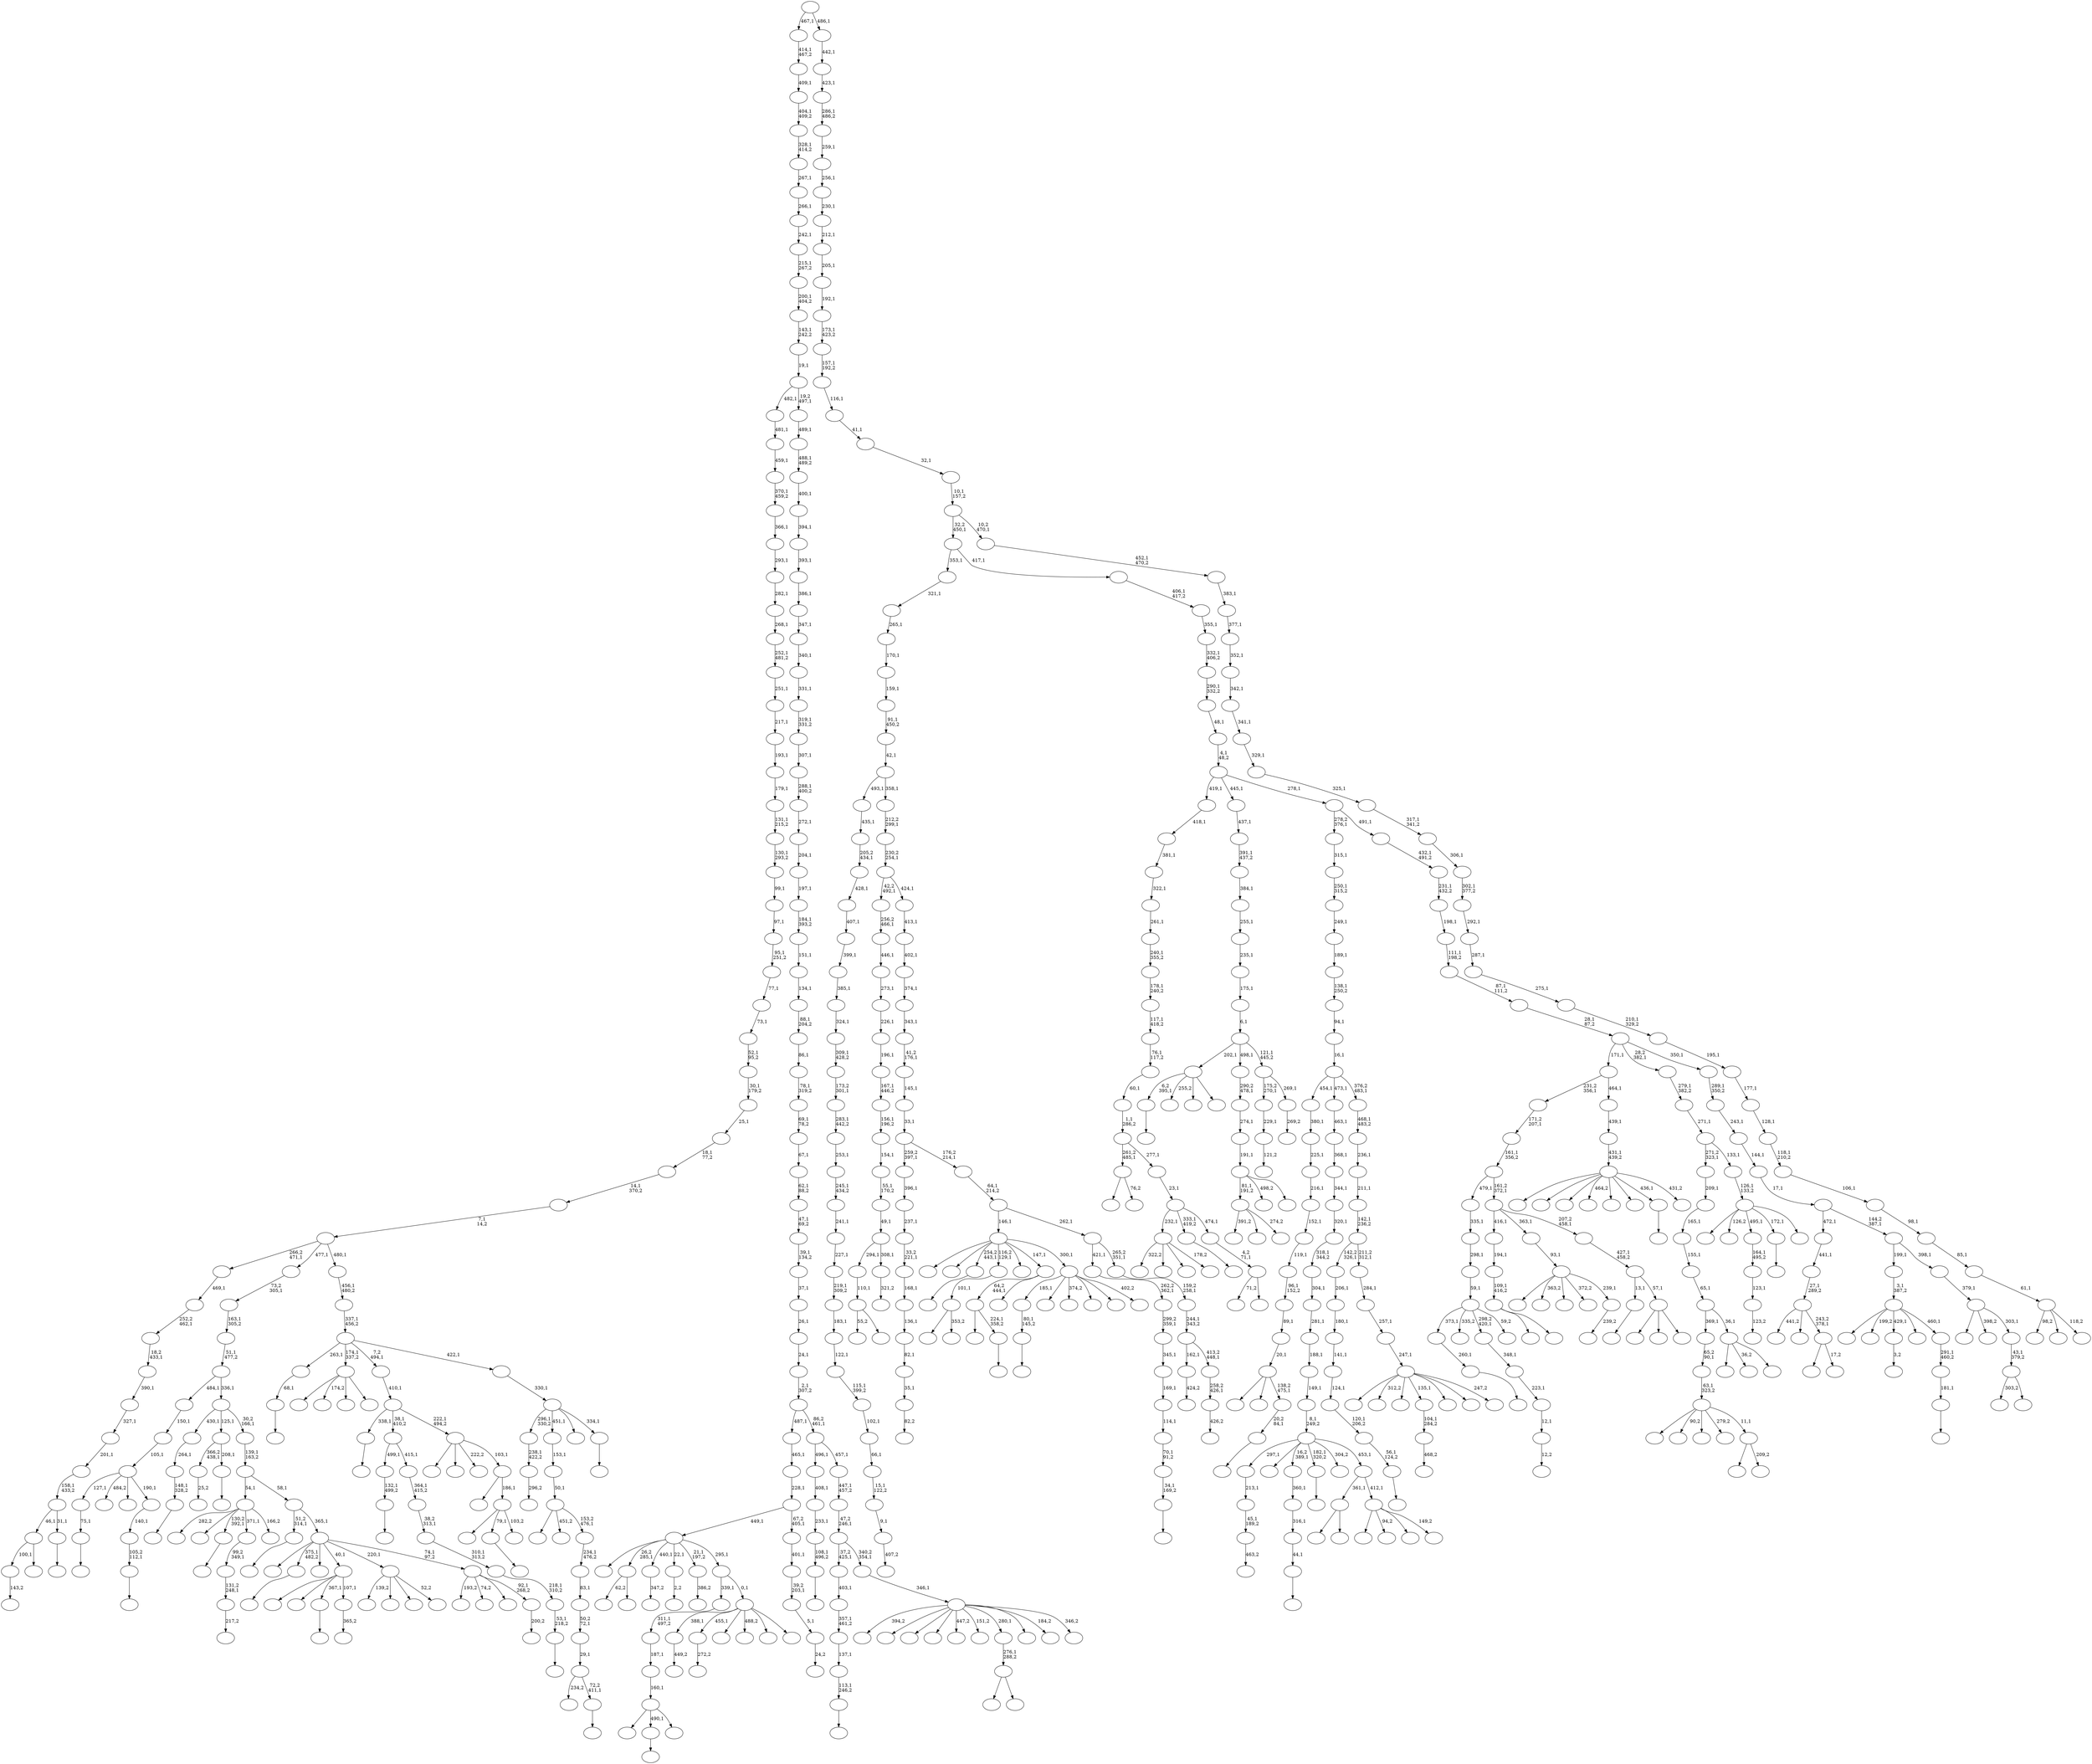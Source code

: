digraph T {
	700 [label=""]
	699 [label=""]
	698 [label=""]
	697 [label=""]
	696 [label=""]
	695 [label=""]
	694 [label=""]
	693 [label=""]
	692 [label=""]
	691 [label=""]
	690 [label=""]
	689 [label=""]
	688 [label=""]
	687 [label=""]
	686 [label=""]
	685 [label=""]
	684 [label=""]
	683 [label=""]
	682 [label=""]
	681 [label=""]
	680 [label=""]
	679 [label=""]
	678 [label=""]
	677 [label=""]
	676 [label=""]
	675 [label=""]
	674 [label=""]
	673 [label=""]
	672 [label=""]
	671 [label=""]
	670 [label=""]
	669 [label=""]
	668 [label=""]
	667 [label=""]
	666 [label=""]
	665 [label=""]
	664 [label=""]
	663 [label=""]
	662 [label=""]
	661 [label=""]
	660 [label=""]
	659 [label=""]
	658 [label=""]
	657 [label=""]
	656 [label=""]
	655 [label=""]
	654 [label=""]
	653 [label=""]
	652 [label=""]
	651 [label=""]
	650 [label=""]
	649 [label=""]
	648 [label=""]
	647 [label=""]
	646 [label=""]
	645 [label=""]
	644 [label=""]
	643 [label=""]
	642 [label=""]
	641 [label=""]
	640 [label=""]
	639 [label=""]
	638 [label=""]
	637 [label=""]
	636 [label=""]
	635 [label=""]
	634 [label=""]
	633 [label=""]
	632 [label=""]
	631 [label=""]
	630 [label=""]
	629 [label=""]
	628 [label=""]
	627 [label=""]
	626 [label=""]
	625 [label=""]
	624 [label=""]
	623 [label=""]
	622 [label=""]
	621 [label=""]
	620 [label=""]
	619 [label=""]
	618 [label=""]
	617 [label=""]
	616 [label=""]
	615 [label=""]
	614 [label=""]
	613 [label=""]
	612 [label=""]
	611 [label=""]
	610 [label=""]
	609 [label=""]
	608 [label=""]
	607 [label=""]
	606 [label=""]
	605 [label=""]
	604 [label=""]
	603 [label=""]
	602 [label=""]
	601 [label=""]
	600 [label=""]
	599 [label=""]
	598 [label=""]
	597 [label=""]
	596 [label=""]
	595 [label=""]
	594 [label=""]
	593 [label=""]
	592 [label=""]
	591 [label=""]
	590 [label=""]
	589 [label=""]
	588 [label=""]
	587 [label=""]
	586 [label=""]
	585 [label=""]
	584 [label=""]
	583 [label=""]
	582 [label=""]
	581 [label=""]
	580 [label=""]
	579 [label=""]
	578 [label=""]
	577 [label=""]
	576 [label=""]
	575 [label=""]
	574 [label=""]
	573 [label=""]
	572 [label=""]
	571 [label=""]
	570 [label=""]
	569 [label=""]
	568 [label=""]
	567 [label=""]
	566 [label=""]
	565 [label=""]
	564 [label=""]
	563 [label=""]
	562 [label=""]
	561 [label=""]
	560 [label=""]
	559 [label=""]
	558 [label=""]
	557 [label=""]
	556 [label=""]
	555 [label=""]
	554 [label=""]
	553 [label=""]
	552 [label=""]
	551 [label=""]
	550 [label=""]
	549 [label=""]
	548 [label=""]
	547 [label=""]
	546 [label=""]
	545 [label=""]
	544 [label=""]
	543 [label=""]
	542 [label=""]
	541 [label=""]
	540 [label=""]
	539 [label=""]
	538 [label=""]
	537 [label=""]
	536 [label=""]
	535 [label=""]
	534 [label=""]
	533 [label=""]
	532 [label=""]
	531 [label=""]
	530 [label=""]
	529 [label=""]
	528 [label=""]
	527 [label=""]
	526 [label=""]
	525 [label=""]
	524 [label=""]
	523 [label=""]
	522 [label=""]
	521 [label=""]
	520 [label=""]
	519 [label=""]
	518 [label=""]
	517 [label=""]
	516 [label=""]
	515 [label=""]
	514 [label=""]
	513 [label=""]
	512 [label=""]
	511 [label=""]
	510 [label=""]
	509 [label=""]
	508 [label=""]
	507 [label=""]
	506 [label=""]
	505 [label=""]
	504 [label=""]
	503 [label=""]
	502 [label=""]
	501 [label=""]
	500 [label=""]
	499 [label=""]
	498 [label=""]
	497 [label=""]
	496 [label=""]
	495 [label=""]
	494 [label=""]
	493 [label=""]
	492 [label=""]
	491 [label=""]
	490 [label=""]
	489 [label=""]
	488 [label=""]
	487 [label=""]
	486 [label=""]
	485 [label=""]
	484 [label=""]
	483 [label=""]
	482 [label=""]
	481 [label=""]
	480 [label=""]
	479 [label=""]
	478 [label=""]
	477 [label=""]
	476 [label=""]
	475 [label=""]
	474 [label=""]
	473 [label=""]
	472 [label=""]
	471 [label=""]
	470 [label=""]
	469 [label=""]
	468 [label=""]
	467 [label=""]
	466 [label=""]
	465 [label=""]
	464 [label=""]
	463 [label=""]
	462 [label=""]
	461 [label=""]
	460 [label=""]
	459 [label=""]
	458 [label=""]
	457 [label=""]
	456 [label=""]
	455 [label=""]
	454 [label=""]
	453 [label=""]
	452 [label=""]
	451 [label=""]
	450 [label=""]
	449 [label=""]
	448 [label=""]
	447 [label=""]
	446 [label=""]
	445 [label=""]
	444 [label=""]
	443 [label=""]
	442 [label=""]
	441 [label=""]
	440 [label=""]
	439 [label=""]
	438 [label=""]
	437 [label=""]
	436 [label=""]
	435 [label=""]
	434 [label=""]
	433 [label=""]
	432 [label=""]
	431 [label=""]
	430 [label=""]
	429 [label=""]
	428 [label=""]
	427 [label=""]
	426 [label=""]
	425 [label=""]
	424 [label=""]
	423 [label=""]
	422 [label=""]
	421 [label=""]
	420 [label=""]
	419 [label=""]
	418 [label=""]
	417 [label=""]
	416 [label=""]
	415 [label=""]
	414 [label=""]
	413 [label=""]
	412 [label=""]
	411 [label=""]
	410 [label=""]
	409 [label=""]
	408 [label=""]
	407 [label=""]
	406 [label=""]
	405 [label=""]
	404 [label=""]
	403 [label=""]
	402 [label=""]
	401 [label=""]
	400 [label=""]
	399 [label=""]
	398 [label=""]
	397 [label=""]
	396 [label=""]
	395 [label=""]
	394 [label=""]
	393 [label=""]
	392 [label=""]
	391 [label=""]
	390 [label=""]
	389 [label=""]
	388 [label=""]
	387 [label=""]
	386 [label=""]
	385 [label=""]
	384 [label=""]
	383 [label=""]
	382 [label=""]
	381 [label=""]
	380 [label=""]
	379 [label=""]
	378 [label=""]
	377 [label=""]
	376 [label=""]
	375 [label=""]
	374 [label=""]
	373 [label=""]
	372 [label=""]
	371 [label=""]
	370 [label=""]
	369 [label=""]
	368 [label=""]
	367 [label=""]
	366 [label=""]
	365 [label=""]
	364 [label=""]
	363 [label=""]
	362 [label=""]
	361 [label=""]
	360 [label=""]
	359 [label=""]
	358 [label=""]
	357 [label=""]
	356 [label=""]
	355 [label=""]
	354 [label=""]
	353 [label=""]
	352 [label=""]
	351 [label=""]
	350 [label=""]
	349 [label=""]
	348 [label=""]
	347 [label=""]
	346 [label=""]
	345 [label=""]
	344 [label=""]
	343 [label=""]
	342 [label=""]
	341 [label=""]
	340 [label=""]
	339 [label=""]
	338 [label=""]
	337 [label=""]
	336 [label=""]
	335 [label=""]
	334 [label=""]
	333 [label=""]
	332 [label=""]
	331 [label=""]
	330 [label=""]
	329 [label=""]
	328 [label=""]
	327 [label=""]
	326 [label=""]
	325 [label=""]
	324 [label=""]
	323 [label=""]
	322 [label=""]
	321 [label=""]
	320 [label=""]
	319 [label=""]
	318 [label=""]
	317 [label=""]
	316 [label=""]
	315 [label=""]
	314 [label=""]
	313 [label=""]
	312 [label=""]
	311 [label=""]
	310 [label=""]
	309 [label=""]
	308 [label=""]
	307 [label=""]
	306 [label=""]
	305 [label=""]
	304 [label=""]
	303 [label=""]
	302 [label=""]
	301 [label=""]
	300 [label=""]
	299 [label=""]
	298 [label=""]
	297 [label=""]
	296 [label=""]
	295 [label=""]
	294 [label=""]
	293 [label=""]
	292 [label=""]
	291 [label=""]
	290 [label=""]
	289 [label=""]
	288 [label=""]
	287 [label=""]
	286 [label=""]
	285 [label=""]
	284 [label=""]
	283 [label=""]
	282 [label=""]
	281 [label=""]
	280 [label=""]
	279 [label=""]
	278 [label=""]
	277 [label=""]
	276 [label=""]
	275 [label=""]
	274 [label=""]
	273 [label=""]
	272 [label=""]
	271 [label=""]
	270 [label=""]
	269 [label=""]
	268 [label=""]
	267 [label=""]
	266 [label=""]
	265 [label=""]
	264 [label=""]
	263 [label=""]
	262 [label=""]
	261 [label=""]
	260 [label=""]
	259 [label=""]
	258 [label=""]
	257 [label=""]
	256 [label=""]
	255 [label=""]
	254 [label=""]
	253 [label=""]
	252 [label=""]
	251 [label=""]
	250 [label=""]
	249 [label=""]
	248 [label=""]
	247 [label=""]
	246 [label=""]
	245 [label=""]
	244 [label=""]
	243 [label=""]
	242 [label=""]
	241 [label=""]
	240 [label=""]
	239 [label=""]
	238 [label=""]
	237 [label=""]
	236 [label=""]
	235 [label=""]
	234 [label=""]
	233 [label=""]
	232 [label=""]
	231 [label=""]
	230 [label=""]
	229 [label=""]
	228 [label=""]
	227 [label=""]
	226 [label=""]
	225 [label=""]
	224 [label=""]
	223 [label=""]
	222 [label=""]
	221 [label=""]
	220 [label=""]
	219 [label=""]
	218 [label=""]
	217 [label=""]
	216 [label=""]
	215 [label=""]
	214 [label=""]
	213 [label=""]
	212 [label=""]
	211 [label=""]
	210 [label=""]
	209 [label=""]
	208 [label=""]
	207 [label=""]
	206 [label=""]
	205 [label=""]
	204 [label=""]
	203 [label=""]
	202 [label=""]
	201 [label=""]
	200 [label=""]
	199 [label=""]
	198 [label=""]
	197 [label=""]
	196 [label=""]
	195 [label=""]
	194 [label=""]
	193 [label=""]
	192 [label=""]
	191 [label=""]
	190 [label=""]
	189 [label=""]
	188 [label=""]
	187 [label=""]
	186 [label=""]
	185 [label=""]
	184 [label=""]
	183 [label=""]
	182 [label=""]
	181 [label=""]
	180 [label=""]
	179 [label=""]
	178 [label=""]
	177 [label=""]
	176 [label=""]
	175 [label=""]
	174 [label=""]
	173 [label=""]
	172 [label=""]
	171 [label=""]
	170 [label=""]
	169 [label=""]
	168 [label=""]
	167 [label=""]
	166 [label=""]
	165 [label=""]
	164 [label=""]
	163 [label=""]
	162 [label=""]
	161 [label=""]
	160 [label=""]
	159 [label=""]
	158 [label=""]
	157 [label=""]
	156 [label=""]
	155 [label=""]
	154 [label=""]
	153 [label=""]
	152 [label=""]
	151 [label=""]
	150 [label=""]
	149 [label=""]
	148 [label=""]
	147 [label=""]
	146 [label=""]
	145 [label=""]
	144 [label=""]
	143 [label=""]
	142 [label=""]
	141 [label=""]
	140 [label=""]
	139 [label=""]
	138 [label=""]
	137 [label=""]
	136 [label=""]
	135 [label=""]
	134 [label=""]
	133 [label=""]
	132 [label=""]
	131 [label=""]
	130 [label=""]
	129 [label=""]
	128 [label=""]
	127 [label=""]
	126 [label=""]
	125 [label=""]
	124 [label=""]
	123 [label=""]
	122 [label=""]
	121 [label=""]
	120 [label=""]
	119 [label=""]
	118 [label=""]
	117 [label=""]
	116 [label=""]
	115 [label=""]
	114 [label=""]
	113 [label=""]
	112 [label=""]
	111 [label=""]
	110 [label=""]
	109 [label=""]
	108 [label=""]
	107 [label=""]
	106 [label=""]
	105 [label=""]
	104 [label=""]
	103 [label=""]
	102 [label=""]
	101 [label=""]
	100 [label=""]
	99 [label=""]
	98 [label=""]
	97 [label=""]
	96 [label=""]
	95 [label=""]
	94 [label=""]
	93 [label=""]
	92 [label=""]
	91 [label=""]
	90 [label=""]
	89 [label=""]
	88 [label=""]
	87 [label=""]
	86 [label=""]
	85 [label=""]
	84 [label=""]
	83 [label=""]
	82 [label=""]
	81 [label=""]
	80 [label=""]
	79 [label=""]
	78 [label=""]
	77 [label=""]
	76 [label=""]
	75 [label=""]
	74 [label=""]
	73 [label=""]
	72 [label=""]
	71 [label=""]
	70 [label=""]
	69 [label=""]
	68 [label=""]
	67 [label=""]
	66 [label=""]
	65 [label=""]
	64 [label=""]
	63 [label=""]
	62 [label=""]
	61 [label=""]
	60 [label=""]
	59 [label=""]
	58 [label=""]
	57 [label=""]
	56 [label=""]
	55 [label=""]
	54 [label=""]
	53 [label=""]
	52 [label=""]
	51 [label=""]
	50 [label=""]
	49 [label=""]
	48 [label=""]
	47 [label=""]
	46 [label=""]
	45 [label=""]
	44 [label=""]
	43 [label=""]
	42 [label=""]
	41 [label=""]
	40 [label=""]
	39 [label=""]
	38 [label=""]
	37 [label=""]
	36 [label=""]
	35 [label=""]
	34 [label=""]
	33 [label=""]
	32 [label=""]
	31 [label=""]
	30 [label=""]
	29 [label=""]
	28 [label=""]
	27 [label=""]
	26 [label=""]
	25 [label=""]
	24 [label=""]
	23 [label=""]
	22 [label=""]
	21 [label=""]
	20 [label=""]
	19 [label=""]
	18 [label=""]
	17 [label=""]
	16 [label=""]
	15 [label=""]
	14 [label=""]
	13 [label=""]
	12 [label=""]
	11 [label=""]
	10 [label=""]
	9 [label=""]
	8 [label=""]
	7 [label=""]
	6 [label=""]
	5 [label=""]
	4 [label=""]
	3 [label=""]
	2 [label=""]
	1 [label=""]
	0 [label=""]
	699 -> 700 [label="296,2"]
	698 -> 699 [label="238,1\n422,2"]
	694 -> 695 [label="25,2"]
	691 -> 692 [label="143,2"]
	684 -> 685 [label=""]
	682 -> 683 [label=""]
	681 -> 682 [label="56,1\n124,2"]
	680 -> 681 [label="120,1\n206,2"]
	679 -> 680 [label="124,1"]
	678 -> 679 [label="141,1"]
	677 -> 678 [label="180,1"]
	676 -> 677 [label="206,1"]
	674 -> 675 [label=""]
	673 -> 674 [label="75,1"]
	662 -> 663 [label=""]
	659 -> 660 [label="82,2"]
	658 -> 659 [label="35,1"]
	657 -> 658 [label="82,1"]
	656 -> 657 [label="136,1"]
	655 -> 656 [label="168,1"]
	654 -> 655 [label="33,2\n221,1"]
	653 -> 654 [label="237,1"]
	652 -> 653 [label="396,1"]
	650 -> 651 [label=""]
	649 -> 650 [label="80,1\n145,2"]
	642 -> 643 [label="449,2"]
	629 -> 630 [label="463,2"]
	628 -> 629 [label="45,1\n189,2"]
	627 -> 628 [label="213,1"]
	619 -> 620 [label="272,2"]
	615 -> 616 [label="3,2"]
	612 -> 613 [label=""]
	611 -> 612 [label="132,1\n499,2"]
	601 -> 602 [label=""]
	599 -> 600 [label=""]
	596 -> 597 [label="407,2"]
	595 -> 596 [label="9,1"]
	594 -> 595 [label="15,1\n122,2"]
	593 -> 594 [label="66,1"]
	592 -> 593 [label="102,1"]
	591 -> 592 [label="115,1\n399,2"]
	590 -> 591 [label="122,1"]
	589 -> 590 [label="183,1"]
	588 -> 589 [label="219,1\n309,2"]
	587 -> 588 [label="227,1"]
	586 -> 587 [label="241,1"]
	585 -> 586 [label="245,1\n434,2"]
	584 -> 585 [label="253,1"]
	583 -> 584 [label="283,1\n442,2"]
	582 -> 583 [label="173,2\n301,1"]
	581 -> 582 [label="309,1\n428,2"]
	580 -> 581 [label="324,1"]
	579 -> 580 [label="385,1"]
	578 -> 579 [label="399,1"]
	577 -> 578 [label="407,1"]
	576 -> 577 [label="428,1"]
	575 -> 576 [label="205,2\n434,1"]
	574 -> 575 [label="435,1"]
	572 -> 573 [label="424,2"]
	569 -> 570 [label="468,2"]
	568 -> 569 [label="104,1\n284,2"]
	565 -> 566 [label="121,2"]
	564 -> 565 [label="229,1"]
	562 -> 646 [label="62,2"]
	562 -> 563 [label=""]
	560 -> 561 [label=""]
	557 -> 558 [label=""]
	556 -> 557 [label="34,1\n169,2"]
	555 -> 556 [label="70,1\n91,2"]
	554 -> 555 [label="114,1"]
	553 -> 554 [label="169,1"]
	552 -> 553 [label="345,1"]
	551 -> 552 [label="299,2\n359,1"]
	550 -> 551 [label="262,2\n362,1"]
	548 -> 549 [label=""]
	547 -> 548 [label="260,1"]
	545 -> 664 [label="391,2"]
	545 -> 623 [label=""]
	545 -> 546 [label="274,2"]
	543 -> 544 [label=""]
	542 -> 543 [label="108,1\n496,2"]
	541 -> 542 [label="233,1"]
	540 -> 541 [label="408,1"]
	537 -> 637 [label=""]
	537 -> 538 [label="353,2"]
	536 -> 537 [label="101,1"]
	533 -> 534 [label=""]
	529 -> 696 [label="55,2"]
	529 -> 530 [label=""]
	528 -> 529 [label="110,1"]
	526 -> 527 [label=""]
	524 -> 525 [label=""]
	523 -> 524 [label="105,2\n112,1"]
	522 -> 523 [label="140,1"]
	521 -> 673 [label="127,1"]
	521 -> 648 [label="484,2"]
	521 -> 604 [label=""]
	521 -> 522 [label="190,1"]
	520 -> 521 [label="105,1"]
	519 -> 520 [label="150,1"]
	517 -> 518 [label=""]
	511 -> 512 [label=""]
	510 -> 511 [label="68,1"]
	508 -> 509 [label=""]
	507 -> 626 [label=""]
	507 -> 508 [label="224,1\n358,2"]
	505 -> 506 [label="321,2"]
	504 -> 528 [label="294,1"]
	504 -> 505 [label="308,1"]
	503 -> 504 [label="49,1"]
	502 -> 503 [label="55,1\n170,2"]
	501 -> 502 [label="154,1"]
	500 -> 501 [label="156,1\n196,2"]
	499 -> 500 [label="167,1\n446,2"]
	498 -> 499 [label="196,1"]
	497 -> 498 [label="226,1"]
	496 -> 497 [label="273,1"]
	495 -> 496 [label="446,1"]
	494 -> 495 [label="256,2\n466,1"]
	492 -> 493 [label="347,2"]
	487 -> 684 [label="6,2\n395,1"]
	487 -> 661 [label="255,2"]
	487 -> 607 [label=""]
	487 -> 488 [label=""]
	484 -> 485 [label="2,2"]
	480 -> 516 [label=""]
	480 -> 481 [label=""]
	479 -> 480 [label="109,1\n416,2"]
	478 -> 479 [label="194,1"]
	470 -> 471 [label=""]
	469 -> 470 [label="53,1\n218,2"]
	468 -> 469 [label="218,1\n310,2"]
	467 -> 468 [label="310,1\n313,2"]
	466 -> 467 [label="38,2\n313,1"]
	465 -> 466 [label="364,1\n415,2"]
	464 -> 611 [label="499,1"]
	464 -> 465 [label="415,1"]
	461 -> 462 [label="123,2"]
	460 -> 461 [label="123,1"]
	459 -> 460 [label="164,1\n495,2"]
	457 -> 458 [label=""]
	450 -> 451 [label=""]
	449 -> 450 [label="44,1"]
	448 -> 449 [label="316,1"]
	447 -> 448 [label="360,1"]
	445 -> 446 [label=""]
	443 -> 444 [label=""]
	442 -> 443 [label="20,2\n84,1"]
	441 -> 515 [label=""]
	441 -> 513 [label=""]
	441 -> 442 [label="138,2\n475,1"]
	440 -> 441 [label="20,1"]
	439 -> 440 [label="89,1"]
	438 -> 439 [label="96,1\n152,2"]
	437 -> 438 [label="119,1"]
	436 -> 437 [label="152,1"]
	435 -> 436 [label="216,1"]
	434 -> 435 [label="225,1"]
	433 -> 434 [label="380,1"]
	431 -> 432 [label="386,2"]
	429 -> 430 [label="217,2"]
	428 -> 429 [label="131,2\n248,1"]
	427 -> 428 [label="99,2\n349,1"]
	425 -> 618 [label="322,2"]
	425 -> 531 [label=""]
	425 -> 472 [label=""]
	425 -> 426 [label="178,2"]
	420 -> 609 [label=""]
	420 -> 421 [label="209,2"]
	419 -> 690 [label=""]
	419 -> 640 [label="90,2"]
	419 -> 633 [label=""]
	419 -> 598 [label="279,2"]
	419 -> 420 [label="11,1"]
	418 -> 419 [label="63,1\n323,2"]
	417 -> 418 [label="65,2\n90,1"]
	415 -> 416 [label=""]
	414 -> 415 [label="113,1\n246,2"]
	413 -> 414 [label="137,1"]
	412 -> 413 [label="357,1\n461,2"]
	411 -> 412 [label="403,1"]
	405 -> 507 [label="64,2\n444,1"]
	405 -> 406 [label=""]
	403 -> 691 [label="100,1"]
	403 -> 404 [label=""]
	400 -> 401 [label="365,2"]
	399 -> 645 [label=""]
	399 -> 567 [label=""]
	399 -> 526 [label="367,1"]
	399 -> 400 [label="107,1"]
	397 -> 398 [label=""]
	395 -> 687 [label=""]
	395 -> 396 [label="17,2"]
	394 -> 689 [label="441,2"]
	394 -> 473 [label=""]
	394 -> 395 [label="243,2\n378,1"]
	393 -> 394 [label="27,1\n289,2"]
	392 -> 393 [label="441,1"]
	390 -> 391 [label=""]
	389 -> 390 [label="148,1\n328,2"]
	388 -> 389 [label="264,1"]
	384 -> 385 [label=""]
	383 -> 384 [label="181,1"]
	382 -> 383 [label="291,1\n460,2"]
	381 -> 672 [label=""]
	381 -> 668 [label="199,2"]
	381 -> 615 [label="429,1"]
	381 -> 475 [label=""]
	381 -> 382 [label="460,1"]
	380 -> 381 [label="3,1\n387,2"]
	377 -> 378 [label=""]
	376 -> 403 [label="46,1"]
	376 -> 377 [label="31,1"]
	375 -> 376 [label="158,1\n433,2"]
	374 -> 375 [label="201,1"]
	373 -> 374 [label="327,1"]
	372 -> 373 [label="390,1"]
	371 -> 372 [label="18,2\n433,1"]
	370 -> 371 [label="252,2\n462,1"]
	369 -> 370 [label="469,1"]
	367 -> 532 [label=""]
	367 -> 368 [label=""]
	364 -> 614 [label=""]
	364 -> 559 [label="36,2"]
	364 -> 365 [label=""]
	363 -> 417 [label="369,1"]
	363 -> 364 [label="36,1"]
	362 -> 363 [label="65,1"]
	361 -> 362 [label="155,1"]
	360 -> 361 [label="165,1"]
	359 -> 360 [label="209,1"]
	357 -> 634 [label="282,2"]
	357 -> 610 [label=""]
	357 -> 533 [label="130,2\n392,1"]
	357 -> 427 [label="371,1"]
	357 -> 358 [label="166,2"]
	355 -> 356 [label="12,2"]
	354 -> 355 [label="12,1"]
	353 -> 354 [label="223,1"]
	352 -> 353 [label="348,1"]
	346 -> 347 [label=""]
	345 -> 694 [label="366,2\n438,1"]
	345 -> 346 [label="208,1"]
	343 -> 622 [label=""]
	343 -> 605 [label="174,2"]
	343 -> 571 [label=""]
	343 -> 344 [label=""]
	340 -> 539 [label=""]
	340 -> 341 [label="76,2"]
	337 -> 636 [label=""]
	337 -> 457 [label="490,1"]
	337 -> 338 [label=""]
	336 -> 337 [label="160,1"]
	335 -> 336 [label="187,1"]
	334 -> 335 [label="311,1\n497,2"]
	332 -> 454 [label=""]
	332 -> 333 [label=""]
	331 -> 332 [label="276,1\n288,2"]
	327 -> 671 [label="139,2"]
	327 -> 486 [label=""]
	327 -> 482 [label=""]
	327 -> 328 [label="52,2"]
	325 -> 326 [label="239,2"]
	324 -> 624 [label=""]
	324 -> 490 [label="363,2"]
	324 -> 410 [label=""]
	324 -> 350 [label="372,2"]
	324 -> 325 [label="239,1"]
	323 -> 324 [label="93,1"]
	321 -> 697 [label=""]
	321 -> 514 [label="94,2"]
	321 -> 452 [label=""]
	321 -> 322 [label="149,2"]
	320 -> 367 [label="361,1"]
	320 -> 321 [label="412,1"]
	319 -> 627 [label="297,1"]
	319 -> 608 [label=""]
	319 -> 447 [label="16,2\n389,1"]
	319 -> 445 [label="182,1\n320,2"]
	319 -> 379 [label="304,2"]
	319 -> 320 [label="453,1"]
	318 -> 319 [label="8,1\n249,2"]
	317 -> 318 [label="149,1"]
	316 -> 317 [label="188,1"]
	315 -> 316 [label="281,1"]
	314 -> 315 [label="304,1"]
	313 -> 314 [label="318,1\n344,2"]
	312 -> 313 [label="320,1"]
	311 -> 312 [label="344,1"]
	310 -> 311 [label="368,1"]
	309 -> 310 [label="463,1"]
	307 -> 308 [label=""]
	305 -> 306 [label="200,2"]
	304 -> 667 [label="193,2"]
	304 -> 647 [label="74,2"]
	304 -> 603 [label=""]
	304 -> 305 [label="92,1\n268,2"]
	303 -> 632 [label=""]
	303 -> 560 [label="375,1\n482,2"]
	303 -> 483 [label=""]
	303 -> 399 [label="40,1"]
	303 -> 327 [label="220,1"]
	303 -> 304 [label="74,1\n97,2"]
	302 -> 517 [label="51,2\n314,1"]
	302 -> 303 [label="365,1"]
	301 -> 357 [label="54,1"]
	301 -> 302 [label="58,1"]
	300 -> 301 [label="139,1\n163,2"]
	299 -> 388 [label="430,1"]
	299 -> 345 [label="125,1"]
	299 -> 300 [label="30,2\n166,1"]
	298 -> 519 [label="484,1"]
	298 -> 299 [label="336,1"]
	297 -> 298 [label="51,1\n477,2"]
	296 -> 297 [label="163,1\n305,2"]
	295 -> 296 [label="73,2\n305,1"]
	293 -> 547 [label="373,1"]
	293 -> 408 [label="335,2"]
	293 -> 352 [label="298,2\n420,1"]
	293 -> 294 [label="59,2"]
	292 -> 293 [label="59,1"]
	291 -> 292 [label="298,1"]
	290 -> 291 [label="335,1"]
	288 -> 289 [label=""]
	286 -> 287 [label=""]
	284 -> 688 [label=""]
	284 -> 670 [label="312,2"]
	284 -> 621 [label=""]
	284 -> 568 [label="135,1"]
	284 -> 455 [label=""]
	284 -> 330 [label=""]
	284 -> 285 [label="247,2"]
	283 -> 284 [label="247,1"]
	282 -> 283 [label="257,1"]
	281 -> 282 [label="284,1"]
	280 -> 676 [label="142,2\n326,1"]
	280 -> 281 [label="211,2\n312,1"]
	279 -> 280 [label="142,1\n236,2"]
	278 -> 279 [label="211,1"]
	277 -> 278 [label="236,1"]
	276 -> 277 [label="468,1\n483,2"]
	275 -> 433 [label="454,1"]
	275 -> 309 [label="473,1"]
	275 -> 276 [label="376,2\n483,1"]
	274 -> 275 [label="16,1"]
	273 -> 274 [label="94,1"]
	272 -> 273 [label="138,1\n250,2"]
	271 -> 272 [label="189,1"]
	270 -> 271 [label="249,1"]
	269 -> 270 [label="250,1\n315,2"]
	268 -> 269 [label="315,1"]
	265 -> 642 [label="388,1"]
	265 -> 619 [label="455,1"]
	265 -> 476 [label=""]
	265 -> 409 [label="488,2"]
	265 -> 351 [label=""]
	265 -> 266 [label=""]
	264 -> 334 [label="339,1"]
	264 -> 265 [label="0,1"]
	263 -> 638 [label=""]
	263 -> 562 [label="26,2\n285,1"]
	263 -> 492 [label="440,1"]
	263 -> 484 [label="22,1"]
	263 -> 431 [label="21,1\n197,2"]
	263 -> 264 [label="295,1"]
	260 -> 606 [label=""]
	260 -> 342 [label=""]
	260 -> 261 [label=""]
	259 -> 601 [label="13,1"]
	259 -> 260 [label="57,1"]
	258 -> 259 [label="427,1\n458,2"]
	257 -> 478 [label="416,1"]
	257 -> 323 [label="363,1"]
	257 -> 258 [label="207,2\n458,1"]
	256 -> 290 [label="479,1"]
	256 -> 257 [label="161,2\n372,1"]
	255 -> 256 [label="161,1\n356,2"]
	254 -> 255 [label="171,2\n207,1"]
	252 -> 545 [label="81,1\n191,2"]
	252 -> 491 [label="498,2"]
	252 -> 253 [label=""]
	251 -> 252 [label="191,1"]
	250 -> 251 [label="274,1"]
	249 -> 250 [label="290,2\n478,1"]
	247 -> 649 [label="185,1"]
	247 -> 489 [label=""]
	247 -> 463 [label="374,2"]
	247 -> 407 [label=""]
	247 -> 339 [label=""]
	247 -> 248 [label="402,2"]
	246 -> 665 [label=""]
	246 -> 639 [label=""]
	246 -> 599 [label="254,2\n443,1"]
	246 -> 536 [label="116,2\n129,1"]
	246 -> 535 [label=""]
	246 -> 405 [label="147,1"]
	246 -> 247 [label="300,1"]
	241 -> 242 [label=""]
	240 -> 686 [label="234,2"]
	240 -> 241 [label="72,2\n411,1"]
	239 -> 240 [label="29,1"]
	238 -> 239 [label="50,2\n72,1"]
	237 -> 238 [label="83,1"]
	236 -> 237 [label="234,1\n476,2"]
	235 -> 617 [label=""]
	235 -> 243 [label="451,2"]
	235 -> 236 [label="153,2\n476,1"]
	234 -> 235 [label="50,1"]
	233 -> 234 [label="153,1"]
	231 -> 631 [label=""]
	231 -> 307 [label="79,1"]
	231 -> 232 [label="103,2"]
	230 -> 262 [label=""]
	230 -> 231 [label="186,1"]
	229 -> 693 [label=""]
	229 -> 267 [label=""]
	229 -> 244 [label="222,2"]
	229 -> 230 [label="103,1"]
	228 -> 662 [label="338,1"]
	228 -> 464 [label="38,1\n410,2"]
	228 -> 229 [label="222,1\n494,2"]
	227 -> 228 [label="410,1"]
	225 -> 349 [label="71,2"]
	225 -> 226 [label=""]
	224 -> 225 [label="4,2\n71,1"]
	223 -> 425 [label="232,1"]
	223 -> 397 [label="333,1\n419,2"]
	223 -> 224 [label="474,1"]
	222 -> 223 [label="23,1"]
	221 -> 340 [label="261,2\n485,1"]
	221 -> 222 [label="277,1"]
	220 -> 221 [label="1,1\n286,2"]
	219 -> 220 [label="60,1"]
	218 -> 219 [label="76,1\n117,2"]
	217 -> 218 [label="117,1\n418,2"]
	216 -> 217 [label="178,1\n240,2"]
	215 -> 216 [label="240,1\n355,2"]
	214 -> 215 [label="261,1"]
	213 -> 214 [label="322,1"]
	212 -> 213 [label="381,1"]
	211 -> 212 [label="418,1"]
	209 -> 477 [label=""]
	209 -> 474 [label=""]
	209 -> 423 [label=""]
	209 -> 402 [label="464,2"]
	209 -> 386 [label=""]
	209 -> 366 [label=""]
	209 -> 288 [label="436,1"]
	209 -> 210 [label="431,2"]
	208 -> 209 [label="431,1\n439,2"]
	207 -> 208 [label="439,1"]
	206 -> 254 [label="231,2\n356,1"]
	206 -> 207 [label="464,1"]
	203 -> 204 [label=""]
	202 -> 698 [label="296,1\n330,2"]
	202 -> 233 [label="451,1"]
	202 -> 205 [label=""]
	202 -> 203 [label="334,1"]
	201 -> 202 [label="330,1"]
	200 -> 510 [label="263,1"]
	200 -> 343 [label="174,1\n337,2"]
	200 -> 227 [label="7,2\n494,1"]
	200 -> 201 [label="422,1"]
	199 -> 200 [label="337,1\n456,2"]
	198 -> 199 [label="456,1\n480,2"]
	197 -> 369 [label="266,2\n471,1"]
	197 -> 295 [label="477,1"]
	197 -> 198 [label="480,1"]
	196 -> 197 [label="7,1\n14,2"]
	195 -> 196 [label="14,1\n370,2"]
	194 -> 195 [label="18,1\n77,2"]
	193 -> 194 [label="25,1"]
	192 -> 193 [label="30,1\n179,2"]
	191 -> 192 [label="52,1\n95,2"]
	190 -> 191 [label="73,1"]
	189 -> 190 [label="77,1"]
	188 -> 189 [label="95,1\n251,2"]
	187 -> 188 [label="97,1"]
	186 -> 187 [label="99,1"]
	185 -> 186 [label="130,1\n293,2"]
	184 -> 185 [label="131,1\n215,2"]
	183 -> 184 [label="179,1"]
	182 -> 183 [label="193,1"]
	181 -> 182 [label="217,1"]
	180 -> 181 [label="251,1"]
	179 -> 180 [label="252,1\n481,2"]
	178 -> 179 [label="268,1"]
	177 -> 178 [label="282,1"]
	176 -> 177 [label="293,1"]
	175 -> 176 [label="366,1"]
	174 -> 175 [label="370,1\n459,2"]
	173 -> 174 [label="459,1"]
	172 -> 173 [label="481,1"]
	170 -> 171 [label="24,2"]
	169 -> 170 [label="5,1"]
	168 -> 169 [label="39,2\n203,1"]
	167 -> 168 [label="401,1"]
	166 -> 263 [label="449,1"]
	166 -> 167 [label="67,2\n405,1"]
	165 -> 166 [label="228,1"]
	164 -> 165 [label="465,1"]
	161 -> 162 [label="269,2"]
	160 -> 564 [label="175,2\n270,1"]
	160 -> 161 [label="269,1"]
	159 -> 487 [label="202,1"]
	159 -> 249 [label="498,1"]
	159 -> 160 [label="121,1\n445,2"]
	158 -> 159 [label="6,1"]
	157 -> 158 [label="175,1"]
	156 -> 157 [label="235,1"]
	155 -> 156 [label="255,1"]
	154 -> 155 [label="384,1"]
	153 -> 154 [label="391,1\n437,2"]
	152 -> 153 [label="437,1"]
	150 -> 669 [label=""]
	150 -> 625 [label="126,2"]
	150 -> 459 [label="495,1"]
	150 -> 286 [label="172,1"]
	150 -> 151 [label=""]
	149 -> 150 [label="126,1\n133,2"]
	148 -> 359 [label="271,2\n323,1"]
	148 -> 149 [label="133,1"]
	147 -> 148 [label="271,1"]
	146 -> 147 [label="279,1\n382,2"]
	144 -> 666 [label="394,2"]
	144 -> 644 [label=""]
	144 -> 641 [label=""]
	144 -> 424 [label=""]
	144 -> 422 [label="447,2"]
	144 -> 387 [label="151,2"]
	144 -> 331 [label="280,1"]
	144 -> 245 [label=""]
	144 -> 163 [label="184,2"]
	144 -> 145 [label="346,2"]
	143 -> 144 [label="346,1"]
	142 -> 411 [label="37,2\n425,1"]
	142 -> 143 [label="340,2\n354,1"]
	141 -> 142 [label="47,2\n246,1"]
	140 -> 141 [label="447,1\n457,2"]
	139 -> 540 [label="496,1"]
	139 -> 140 [label="457,1"]
	138 -> 164 [label="487,1"]
	138 -> 139 [label="86,2\n461,1"]
	137 -> 138 [label="2,1\n307,2"]
	136 -> 137 [label="24,1"]
	135 -> 136 [label="26,1"]
	134 -> 135 [label="37,1"]
	133 -> 134 [label="39,1\n134,2"]
	132 -> 133 [label="47,1\n69,2"]
	131 -> 132 [label="62,1\n88,2"]
	130 -> 131 [label="67,1"]
	129 -> 130 [label="69,1\n78,2"]
	128 -> 129 [label="78,1\n319,2"]
	127 -> 128 [label="86,1"]
	126 -> 127 [label="88,1\n204,2"]
	125 -> 126 [label="134,1"]
	124 -> 125 [label="151,1"]
	123 -> 124 [label="184,1\n393,2"]
	122 -> 123 [label="197,1"]
	121 -> 122 [label="204,1"]
	120 -> 121 [label="272,1"]
	119 -> 120 [label="288,1\n400,2"]
	118 -> 119 [label="307,1"]
	117 -> 118 [label="319,1\n331,2"]
	116 -> 117 [label="331,1"]
	115 -> 116 [label="340,1"]
	114 -> 115 [label="347,1"]
	113 -> 114 [label="386,1"]
	112 -> 113 [label="393,1"]
	111 -> 112 [label="394,1"]
	110 -> 111 [label="400,1"]
	109 -> 110 [label="488,1\n489,2"]
	108 -> 109 [label="489,1"]
	107 -> 172 [label="482,1"]
	107 -> 108 [label="19,2\n497,1"]
	106 -> 107 [label="19,1"]
	105 -> 106 [label="143,1\n242,2"]
	104 -> 105 [label="200,1\n404,2"]
	103 -> 104 [label="215,1\n267,2"]
	102 -> 103 [label="242,1"]
	101 -> 102 [label="266,1"]
	100 -> 101 [label="267,1"]
	99 -> 100 [label="328,1\n414,2"]
	98 -> 99 [label="404,1\n409,2"]
	97 -> 98 [label="409,1"]
	96 -> 97 [label="414,1\n467,2"]
	94 -> 95 [label="426,2"]
	93 -> 94 [label="258,2\n426,1"]
	92 -> 572 [label="162,1"]
	92 -> 93 [label="413,2\n448,1"]
	91 -> 92 [label="244,1\n343,2"]
	90 -> 91 [label="159,2\n258,1"]
	89 -> 550 [label="421,1"]
	89 -> 90 [label="265,2\n351,1"]
	88 -> 246 [label="146,1"]
	88 -> 89 [label="262,1"]
	87 -> 88 [label="64,1\n214,2"]
	86 -> 652 [label="259,2\n397,1"]
	86 -> 87 [label="176,2\n214,1"]
	85 -> 86 [label="33,1"]
	84 -> 85 [label="145,1"]
	83 -> 84 [label="41,2\n176,1"]
	82 -> 83 [label="343,1"]
	81 -> 82 [label="374,1"]
	80 -> 81 [label="402,1"]
	79 -> 80 [label="413,1"]
	78 -> 494 [label="42,2\n492,1"]
	78 -> 79 [label="424,1"]
	77 -> 78 [label="230,2\n254,1"]
	76 -> 77 [label="212,2\n299,1"]
	75 -> 574 [label="493,1"]
	75 -> 76 [label="358,1"]
	74 -> 75 [label="42,1"]
	73 -> 74 [label="91,1\n450,2"]
	72 -> 73 [label="159,1"]
	71 -> 72 [label="170,1"]
	70 -> 71 [label="265,1"]
	69 -> 70 [label="321,1"]
	67 -> 348 [label="303,2"]
	67 -> 68 [label=""]
	66 -> 67 [label="43,1\n379,2"]
	65 -> 456 [label=""]
	65 -> 453 [label="398,2"]
	65 -> 66 [label="303,1"]
	64 -> 65 [label="379,1"]
	63 -> 380 [label="199,1"]
	63 -> 64 [label="398,1"]
	62 -> 392 [label="472,1"]
	62 -> 63 [label="144,2\n387,1"]
	61 -> 62 [label="17,1"]
	60 -> 61 [label="144,1"]
	59 -> 60 [label="243,1"]
	58 -> 59 [label="289,1\n350,2"]
	57 -> 206 [label="171,1"]
	57 -> 146 [label="28,2\n382,1"]
	57 -> 58 [label="350,1"]
	56 -> 57 [label="28,1\n87,2"]
	55 -> 56 [label="87,1\n111,2"]
	54 -> 55 [label="111,1\n198,2"]
	53 -> 54 [label="198,1"]
	52 -> 53 [label="231,1\n432,2"]
	51 -> 52 [label="432,1\n491,2"]
	50 -> 268 [label="278,2\n376,1"]
	50 -> 51 [label="491,1"]
	49 -> 211 [label="419,1"]
	49 -> 152 [label="445,1"]
	49 -> 50 [label="278,1"]
	48 -> 49 [label="4,1\n48,2"]
	47 -> 48 [label="48,1"]
	46 -> 47 [label="290,1\n332,2"]
	45 -> 46 [label="332,1\n406,2"]
	44 -> 45 [label="355,1"]
	43 -> 44 [label="406,1\n417,2"]
	42 -> 69 [label="353,1"]
	42 -> 43 [label="417,1"]
	40 -> 635 [label="98,2"]
	40 -> 329 [label=""]
	40 -> 41 [label="118,2"]
	39 -> 40 [label="61,1"]
	38 -> 39 [label="85,1"]
	37 -> 38 [label="98,1"]
	36 -> 37 [label="106,1"]
	35 -> 36 [label="118,1\n210,2"]
	34 -> 35 [label="128,1"]
	33 -> 34 [label="177,1"]
	32 -> 33 [label="195,1"]
	31 -> 32 [label="210,1\n329,2"]
	30 -> 31 [label="275,1"]
	29 -> 30 [label="287,1"]
	28 -> 29 [label="292,1"]
	27 -> 28 [label="302,1\n377,2"]
	26 -> 27 [label="306,1"]
	25 -> 26 [label="317,1\n341,2"]
	24 -> 25 [label="325,1"]
	23 -> 24 [label="329,1"]
	22 -> 23 [label="341,1"]
	21 -> 22 [label="342,1"]
	20 -> 21 [label="352,1"]
	19 -> 20 [label="377,1"]
	18 -> 19 [label="383,1"]
	17 -> 18 [label="452,1\n470,2"]
	16 -> 42 [label="32,2\n450,1"]
	16 -> 17 [label="10,2\n470,1"]
	15 -> 16 [label="10,1\n157,2"]
	14 -> 15 [label="32,1"]
	13 -> 14 [label="41,1"]
	12 -> 13 [label="116,1"]
	11 -> 12 [label="157,1\n192,2"]
	10 -> 11 [label="173,1\n423,2"]
	9 -> 10 [label="192,1"]
	8 -> 9 [label="205,1"]
	7 -> 8 [label="212,1"]
	6 -> 7 [label="230,1"]
	5 -> 6 [label="256,1"]
	4 -> 5 [label="259,1"]
	3 -> 4 [label="286,1\n486,2"]
	2 -> 3 [label="423,1"]
	1 -> 2 [label="442,1"]
	0 -> 96 [label="467,1"]
	0 -> 1 [label="486,1"]
}
